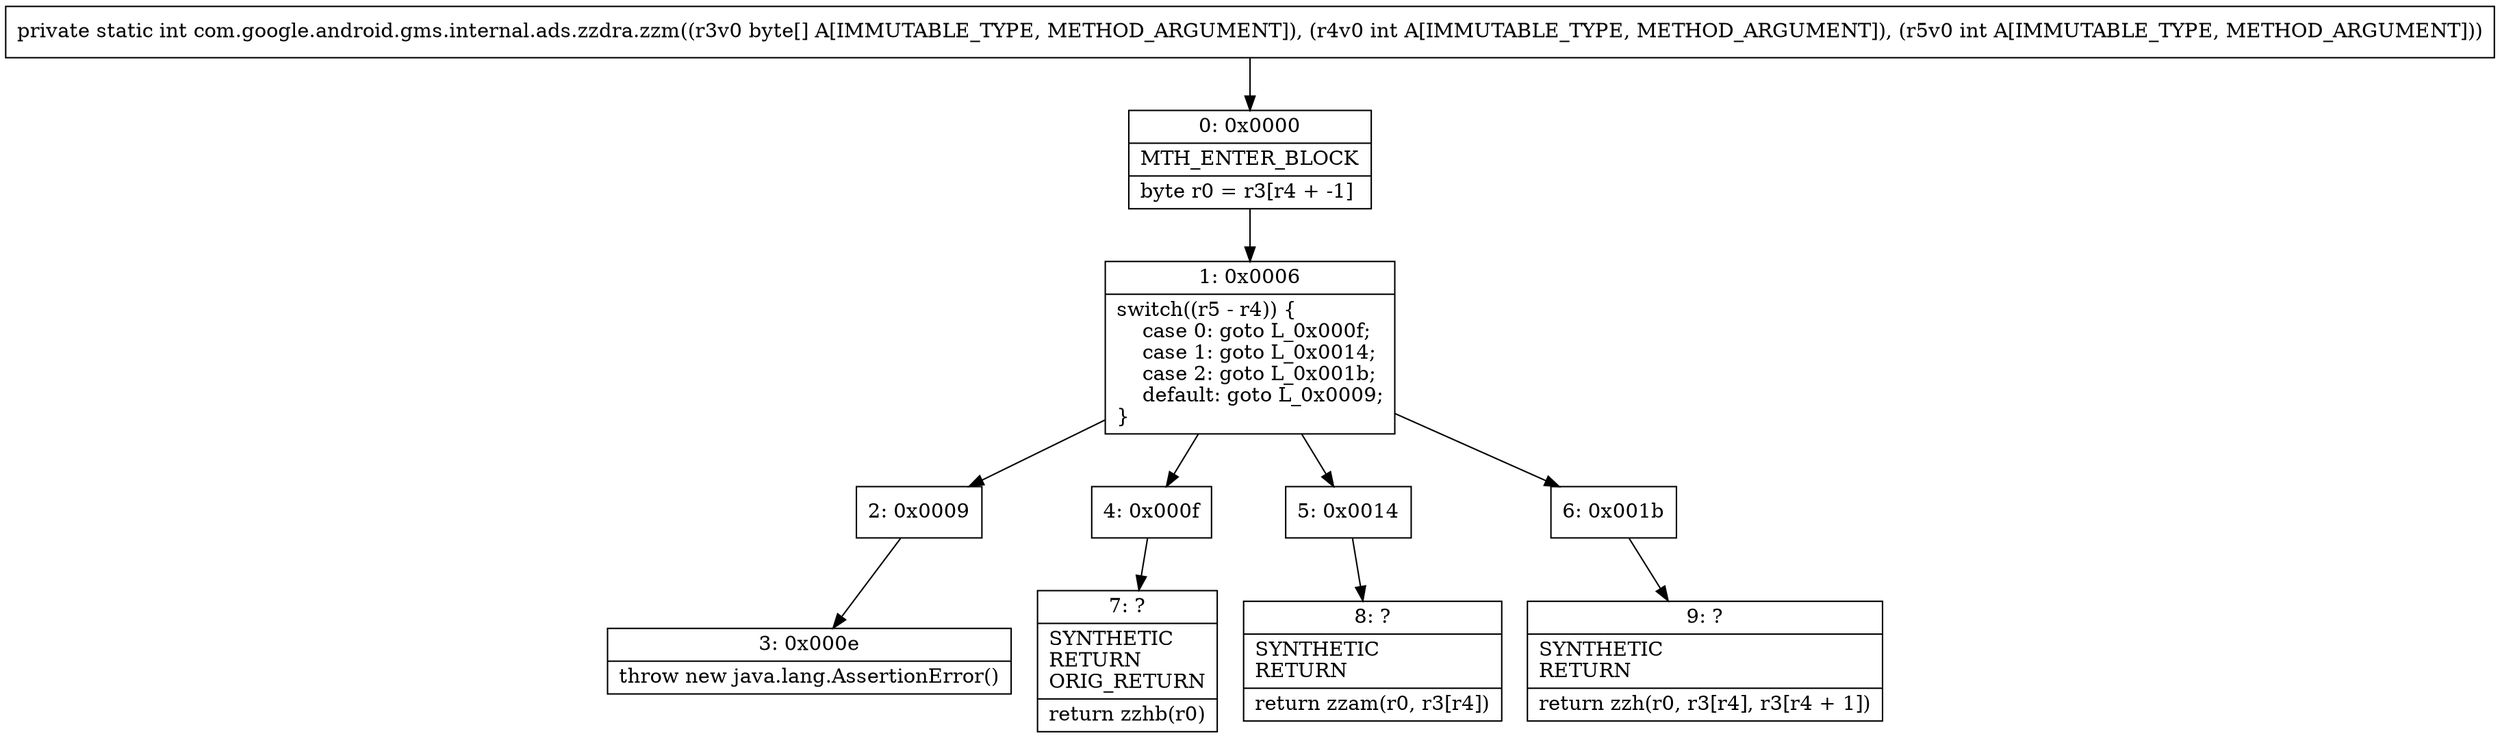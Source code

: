 digraph "CFG forcom.google.android.gms.internal.ads.zzdra.zzm([BII)I" {
Node_0 [shape=record,label="{0\:\ 0x0000|MTH_ENTER_BLOCK\l|byte r0 = r3[r4 + \-1]\l}"];
Node_1 [shape=record,label="{1\:\ 0x0006|switch((r5 \- r4)) \{\l    case 0: goto L_0x000f;\l    case 1: goto L_0x0014;\l    case 2: goto L_0x001b;\l    default: goto L_0x0009;\l\}\l}"];
Node_2 [shape=record,label="{2\:\ 0x0009}"];
Node_3 [shape=record,label="{3\:\ 0x000e|throw new java.lang.AssertionError()\l}"];
Node_4 [shape=record,label="{4\:\ 0x000f}"];
Node_5 [shape=record,label="{5\:\ 0x0014}"];
Node_6 [shape=record,label="{6\:\ 0x001b}"];
Node_7 [shape=record,label="{7\:\ ?|SYNTHETIC\lRETURN\lORIG_RETURN\l|return zzhb(r0)\l}"];
Node_8 [shape=record,label="{8\:\ ?|SYNTHETIC\lRETURN\l|return zzam(r0, r3[r4])\l}"];
Node_9 [shape=record,label="{9\:\ ?|SYNTHETIC\lRETURN\l|return zzh(r0, r3[r4], r3[r4 + 1])\l}"];
MethodNode[shape=record,label="{private static int com.google.android.gms.internal.ads.zzdra.zzm((r3v0 byte[] A[IMMUTABLE_TYPE, METHOD_ARGUMENT]), (r4v0 int A[IMMUTABLE_TYPE, METHOD_ARGUMENT]), (r5v0 int A[IMMUTABLE_TYPE, METHOD_ARGUMENT])) }"];
MethodNode -> Node_0;
Node_0 -> Node_1;
Node_1 -> Node_2;
Node_1 -> Node_4;
Node_1 -> Node_5;
Node_1 -> Node_6;
Node_2 -> Node_3;
Node_4 -> Node_7;
Node_5 -> Node_8;
Node_6 -> Node_9;
}

